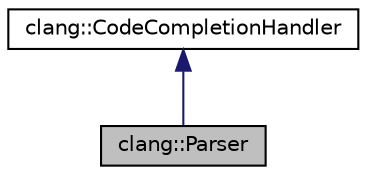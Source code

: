 digraph "clang::Parser"
{
 // LATEX_PDF_SIZE
  bgcolor="transparent";
  edge [fontname="Helvetica",fontsize="10",labelfontname="Helvetica",labelfontsize="10"];
  node [fontname="Helvetica",fontsize="10",shape=record];
  Node1 [label="clang::Parser",height=0.2,width=0.4,color="black", fillcolor="grey75", style="filled", fontcolor="black",tooltip="Parser - This implements a parser for the C family of languages."];
  Node2 -> Node1 [dir="back",color="midnightblue",fontsize="10",style="solid",fontname="Helvetica"];
  Node2 [label="clang::CodeCompletionHandler",height=0.2,width=0.4,color="black",URL="$classclang_1_1CodeCompletionHandler.html",tooltip="Callback handler that receives notifications when performing code completion within the preprocessor."];
}
